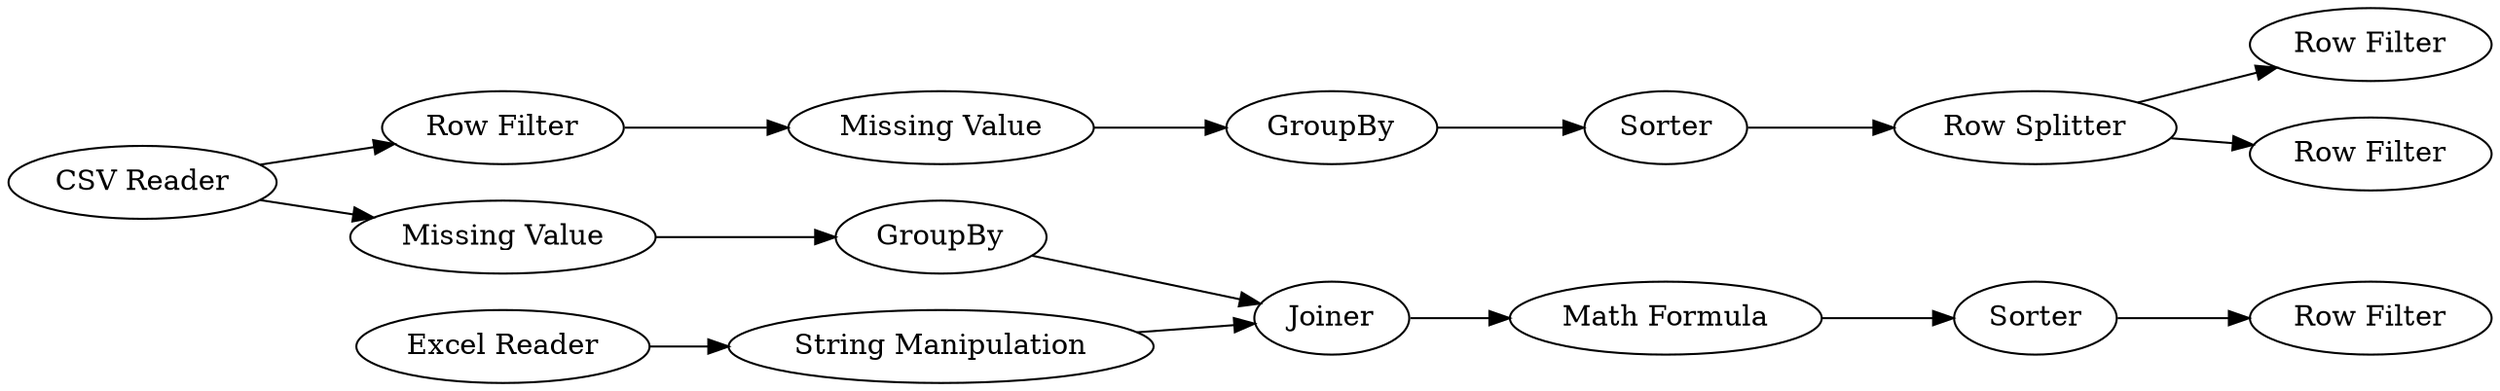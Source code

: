 digraph {
	"6686297817135124741_12" [label="String Manipulation"]
	"6686297817135124741_5" [label="Missing Value"]
	"6686297817135124741_17" [label=GroupBy]
	"6686297817135124741_13" [label="Math Formula"]
	"6686297817135124741_7" [label="Row Filter"]
	"6686297817135124741_1" [label="Excel Reader"]
	"6686297817135124741_14" [label="Missing Value"]
	"6686297817135124741_4" [label=GroupBy]
	"6686297817135124741_9" [label="Row Filter"]
	"6686297817135124741_2" [label="CSV Reader"]
	"6686297817135124741_8" [label="Row Splitter"]
	"6686297817135124741_16" [label="Row Filter"]
	"6686297817135124741_11" [label=Joiner]
	"6686297817135124741_6" [label=Sorter]
	"6686297817135124741_15" [label=Sorter]
	"6686297817135124741_10" [label="Row Filter"]
	"6686297817135124741_11" -> "6686297817135124741_13"
	"6686297817135124741_12" -> "6686297817135124741_11"
	"6686297817135124741_1" -> "6686297817135124741_12"
	"6686297817135124741_2" -> "6686297817135124741_14"
	"6686297817135124741_10" -> "6686297817135124741_5"
	"6686297817135124741_15" -> "6686297817135124741_16"
	"6686297817135124741_2" -> "6686297817135124741_10"
	"6686297817135124741_6" -> "6686297817135124741_8"
	"6686297817135124741_17" -> "6686297817135124741_11"
	"6686297817135124741_8" -> "6686297817135124741_9"
	"6686297817135124741_14" -> "6686297817135124741_17"
	"6686297817135124741_13" -> "6686297817135124741_15"
	"6686297817135124741_4" -> "6686297817135124741_6"
	"6686297817135124741_5" -> "6686297817135124741_4"
	"6686297817135124741_8" -> "6686297817135124741_7"
	rankdir=LR
}
